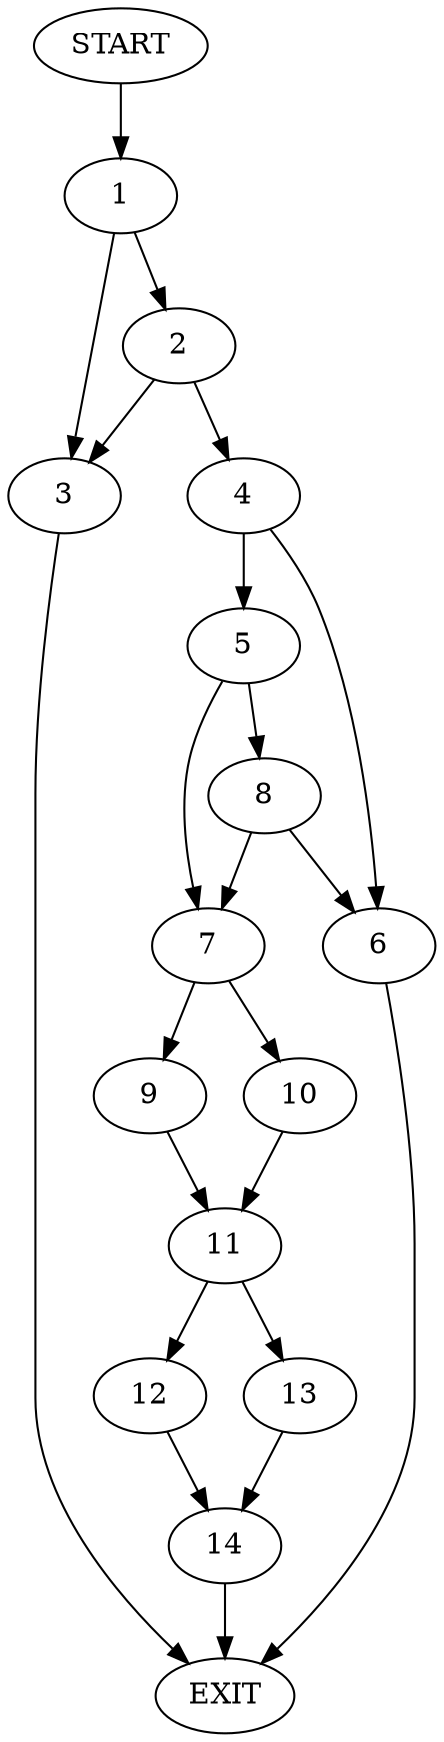 digraph {
0 [label="START"]
15 [label="EXIT"]
0 -> 1
1 -> 2
1 -> 3
2 -> 4
2 -> 3
3 -> 15
4 -> 5
4 -> 6
5 -> 7
5 -> 8
6 -> 15
7 -> 9
7 -> 10
8 -> 7
8 -> 6
9 -> 11
10 -> 11
11 -> 12
11 -> 13
12 -> 14
13 -> 14
14 -> 15
}
